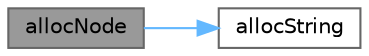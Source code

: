 digraph "allocNode"
{
 // INTERACTIVE_SVG=YES
 // LATEX_PDF_SIZE
  bgcolor="transparent";
  edge [fontname=Helvetica,fontsize=10,labelfontname=Helvetica,labelfontsize=10];
  node [fontname=Helvetica,fontsize=10,shape=box,height=0.2,width=0.4];
  rankdir="LR";
  Node1 [label="allocNode",height=0.2,width=0.4,color="gray40", fillcolor="grey60", style="filled", fontcolor="black",tooltip="util functions that wrap rapidxml"];
  Node1 -> Node2 [color="steelblue1",style="solid"];
  Node2 [label="allocString",height=0.2,width=0.4,color="grey40", fillcolor="white", style="filled",URL="$classore_1_1data_1_1_x_m_l_document.html#ae3474059e483990f3afea260096e5c90",tooltip=" "];
}
